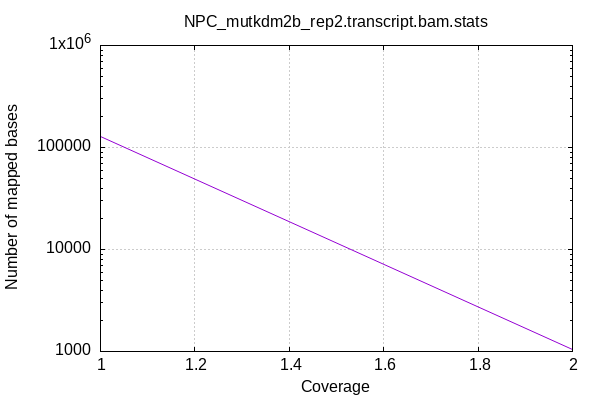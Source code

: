 
            set terminal png size 600,400 truecolor
            set output "NPC_mutkdm2b_rep2.transcript_stats/coverage.png"
            set grid xtics ytics y2tics back lc rgb "#cccccc"
            set ylabel "Number of mapped bases"
            set xlabel "Coverage"
            set log y
            set style fill solid border -1
            set title "NPC_mutkdm2b_rep2.transcript.bam.stats" noenhanced
            set xrange [:2]
            plot '-' with lines notitle
        1	127750
2	1050
end

